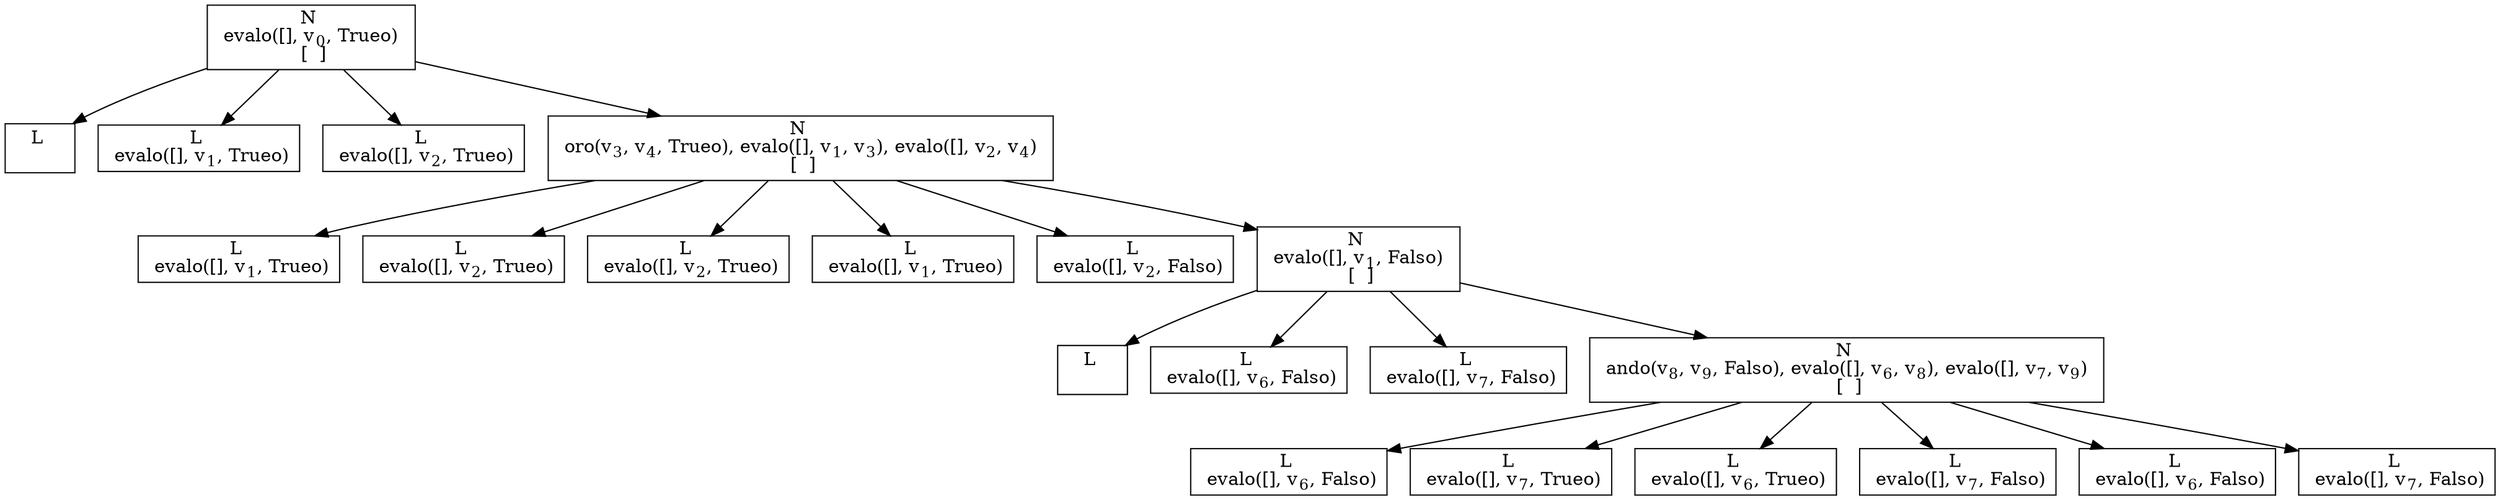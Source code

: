 digraph {
    graph [rankdir=TB
          ,bgcolor=transparent];
    node [shape=box
         ,fillcolor=white
         ,style=filled];
    0 [label=<N <BR/> evalo([], v<SUB>0</SUB>, Trueo) <BR/>  [  ] >];
    1 [label=<L <BR/> >];
    2 [label=<L <BR/> evalo([], v<SUB>1</SUB>, Trueo)>];
    3 [label=<L <BR/> evalo([], v<SUB>2</SUB>, Trueo)>];
    4 [label=<N <BR/> oro(v<SUB>3</SUB>, v<SUB>4</SUB>, Trueo), evalo([], v<SUB>1</SUB>, v<SUB>3</SUB>), evalo([], v<SUB>2</SUB>, v<SUB>4</SUB>) <BR/>  [  ] >];
    5 [label=<L <BR/> evalo([], v<SUB>1</SUB>, Trueo)>];
    6 [label=<L <BR/> evalo([], v<SUB>2</SUB>, Trueo)>];
    7 [label=<L <BR/> evalo([], v<SUB>2</SUB>, Trueo)>];
    8 [label=<L <BR/> evalo([], v<SUB>1</SUB>, Trueo)>];
    9 [label=<L <BR/> evalo([], v<SUB>2</SUB>, Falso)>];
    10 [label=<N <BR/> evalo([], v<SUB>1</SUB>, Falso) <BR/>  [  ] >];
    11 [label=<L <BR/> >];
    12 [label=<L <BR/> evalo([], v<SUB>6</SUB>, Falso)>];
    13 [label=<L <BR/> evalo([], v<SUB>7</SUB>, Falso)>];
    14 [label=<N <BR/> ando(v<SUB>8</SUB>, v<SUB>9</SUB>, Falso), evalo([], v<SUB>6</SUB>, v<SUB>8</SUB>), evalo([], v<SUB>7</SUB>, v<SUB>9</SUB>) <BR/>  [  ] >];
    15 [label=<L <BR/> evalo([], v<SUB>6</SUB>, Falso)>];
    16 [label=<L <BR/> evalo([], v<SUB>7</SUB>, Trueo)>];
    17 [label=<L <BR/> evalo([], v<SUB>6</SUB>, Trueo)>];
    18 [label=<L <BR/> evalo([], v<SUB>7</SUB>, Falso)>];
    19 [label=<L <BR/> evalo([], v<SUB>6</SUB>, Falso)>];
    20 [label=<L <BR/> evalo([], v<SUB>7</SUB>, Falso)>];
    0 -> 1 [label=""];
    0 -> 2 [label=""];
    0 -> 3 [label=""];
    0 -> 4 [label=""];
    4 -> 5 [label=""];
    4 -> 6 [label=""];
    4 -> 7 [label=""];
    4 -> 8 [label=""];
    4 -> 9 [label=""];
    4 -> 10 [label=""];
    10 -> 11 [label=""];
    10 -> 12 [label=""];
    10 -> 13 [label=""];
    10 -> 14 [label=""];
    14 -> 15 [label=""];
    14 -> 16 [label=""];
    14 -> 17 [label=""];
    14 -> 18 [label=""];
    14 -> 19 [label=""];
    14 -> 20 [label=""];
}